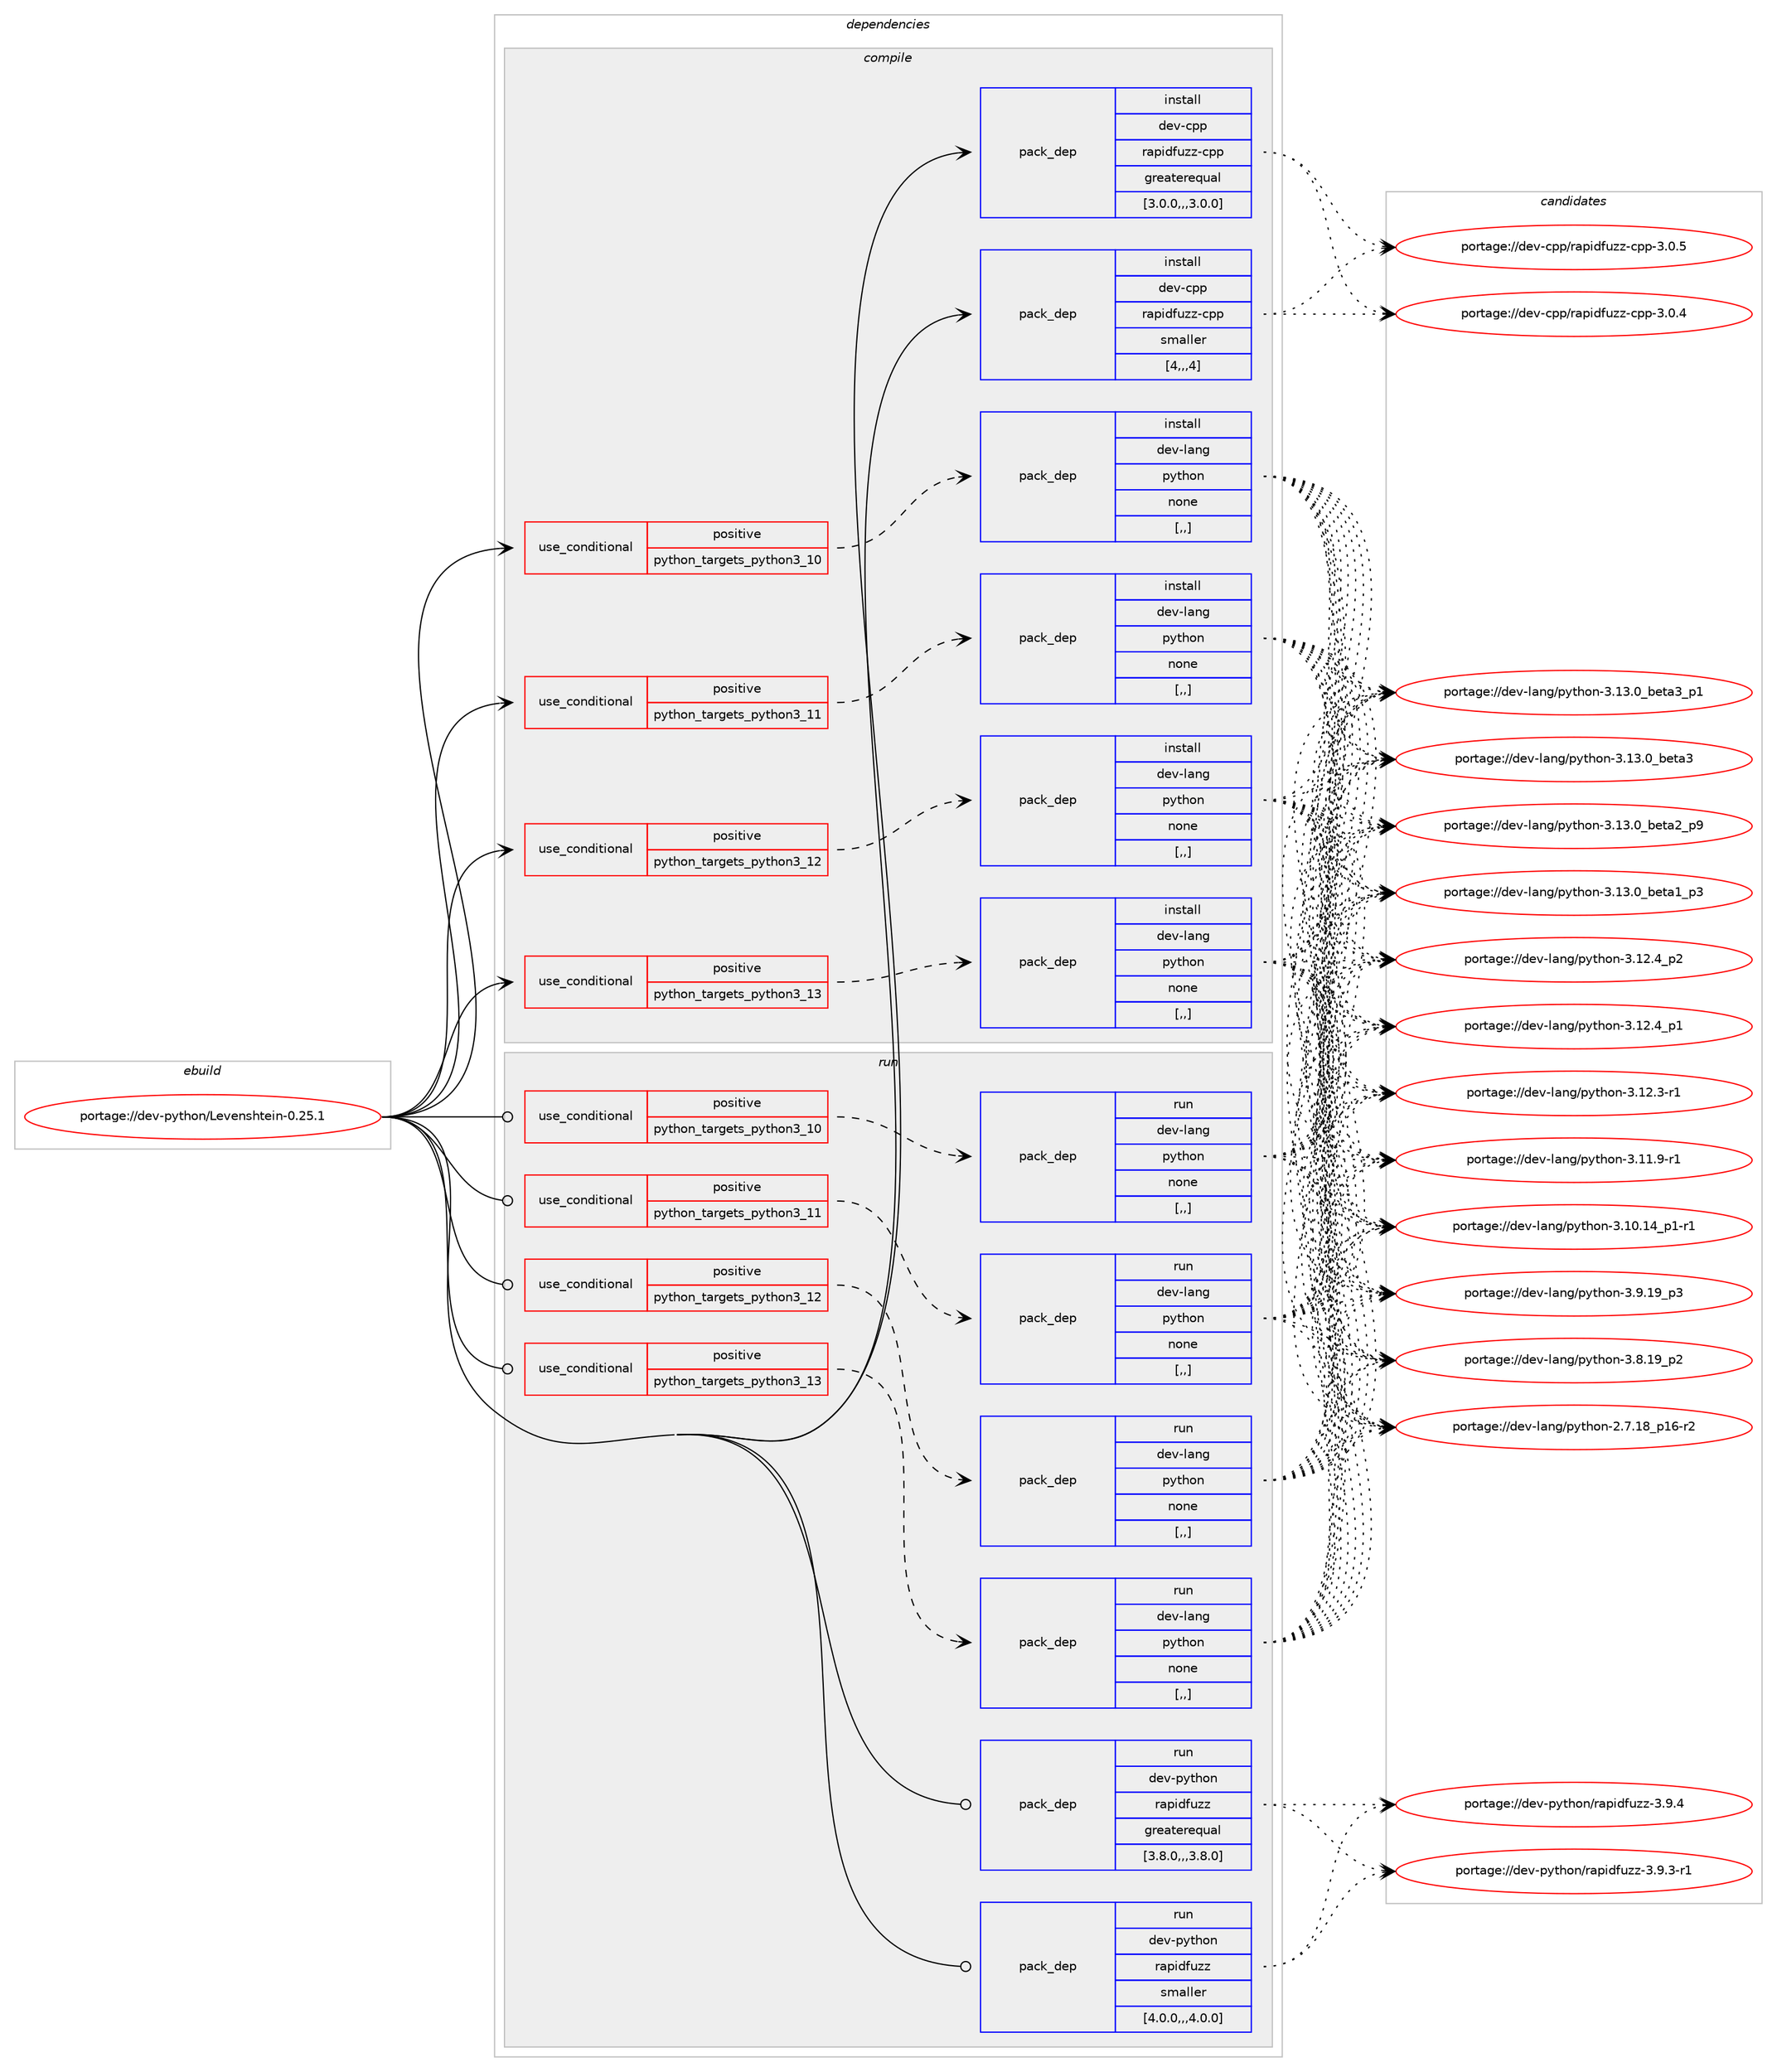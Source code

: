 digraph prolog {

# *************
# Graph options
# *************

newrank=true;
concentrate=true;
compound=true;
graph [rankdir=LR,fontname=Helvetica,fontsize=10,ranksep=1.5];#, ranksep=2.5, nodesep=0.2];
edge  [arrowhead=vee];
node  [fontname=Helvetica,fontsize=10];

# **********
# The ebuild
# **********

subgraph cluster_leftcol {
color=gray;
label=<<i>ebuild</i>>;
id [label="portage://dev-python/Levenshtein-0.25.1", color=red, width=4, href="../dev-python/Levenshtein-0.25.1.svg"];
}

# ****************
# The dependencies
# ****************

subgraph cluster_midcol {
color=gray;
label=<<i>dependencies</i>>;
subgraph cluster_compile {
fillcolor="#eeeeee";
style=filled;
label=<<i>compile</i>>;
subgraph cond30429 {
dependency140607 [label=<<TABLE BORDER="0" CELLBORDER="1" CELLSPACING="0" CELLPADDING="4"><TR><TD ROWSPAN="3" CELLPADDING="10">use_conditional</TD></TR><TR><TD>positive</TD></TR><TR><TD>python_targets_python3_10</TD></TR></TABLE>>, shape=none, color=red];
subgraph pack108936 {
dependency140608 [label=<<TABLE BORDER="0" CELLBORDER="1" CELLSPACING="0" CELLPADDING="4" WIDTH="220"><TR><TD ROWSPAN="6" CELLPADDING="30">pack_dep</TD></TR><TR><TD WIDTH="110">install</TD></TR><TR><TD>dev-lang</TD></TR><TR><TD>python</TD></TR><TR><TD>none</TD></TR><TR><TD>[,,]</TD></TR></TABLE>>, shape=none, color=blue];
}
dependency140607:e -> dependency140608:w [weight=20,style="dashed",arrowhead="vee"];
}
id:e -> dependency140607:w [weight=20,style="solid",arrowhead="vee"];
subgraph cond30430 {
dependency140609 [label=<<TABLE BORDER="0" CELLBORDER="1" CELLSPACING="0" CELLPADDING="4"><TR><TD ROWSPAN="3" CELLPADDING="10">use_conditional</TD></TR><TR><TD>positive</TD></TR><TR><TD>python_targets_python3_11</TD></TR></TABLE>>, shape=none, color=red];
subgraph pack108937 {
dependency140610 [label=<<TABLE BORDER="0" CELLBORDER="1" CELLSPACING="0" CELLPADDING="4" WIDTH="220"><TR><TD ROWSPAN="6" CELLPADDING="30">pack_dep</TD></TR><TR><TD WIDTH="110">install</TD></TR><TR><TD>dev-lang</TD></TR><TR><TD>python</TD></TR><TR><TD>none</TD></TR><TR><TD>[,,]</TD></TR></TABLE>>, shape=none, color=blue];
}
dependency140609:e -> dependency140610:w [weight=20,style="dashed",arrowhead="vee"];
}
id:e -> dependency140609:w [weight=20,style="solid",arrowhead="vee"];
subgraph cond30431 {
dependency140611 [label=<<TABLE BORDER="0" CELLBORDER="1" CELLSPACING="0" CELLPADDING="4"><TR><TD ROWSPAN="3" CELLPADDING="10">use_conditional</TD></TR><TR><TD>positive</TD></TR><TR><TD>python_targets_python3_12</TD></TR></TABLE>>, shape=none, color=red];
subgraph pack108938 {
dependency140612 [label=<<TABLE BORDER="0" CELLBORDER="1" CELLSPACING="0" CELLPADDING="4" WIDTH="220"><TR><TD ROWSPAN="6" CELLPADDING="30">pack_dep</TD></TR><TR><TD WIDTH="110">install</TD></TR><TR><TD>dev-lang</TD></TR><TR><TD>python</TD></TR><TR><TD>none</TD></TR><TR><TD>[,,]</TD></TR></TABLE>>, shape=none, color=blue];
}
dependency140611:e -> dependency140612:w [weight=20,style="dashed",arrowhead="vee"];
}
id:e -> dependency140611:w [weight=20,style="solid",arrowhead="vee"];
subgraph cond30432 {
dependency140613 [label=<<TABLE BORDER="0" CELLBORDER="1" CELLSPACING="0" CELLPADDING="4"><TR><TD ROWSPAN="3" CELLPADDING="10">use_conditional</TD></TR><TR><TD>positive</TD></TR><TR><TD>python_targets_python3_13</TD></TR></TABLE>>, shape=none, color=red];
subgraph pack108939 {
dependency140614 [label=<<TABLE BORDER="0" CELLBORDER="1" CELLSPACING="0" CELLPADDING="4" WIDTH="220"><TR><TD ROWSPAN="6" CELLPADDING="30">pack_dep</TD></TR><TR><TD WIDTH="110">install</TD></TR><TR><TD>dev-lang</TD></TR><TR><TD>python</TD></TR><TR><TD>none</TD></TR><TR><TD>[,,]</TD></TR></TABLE>>, shape=none, color=blue];
}
dependency140613:e -> dependency140614:w [weight=20,style="dashed",arrowhead="vee"];
}
id:e -> dependency140613:w [weight=20,style="solid",arrowhead="vee"];
subgraph pack108940 {
dependency140615 [label=<<TABLE BORDER="0" CELLBORDER="1" CELLSPACING="0" CELLPADDING="4" WIDTH="220"><TR><TD ROWSPAN="6" CELLPADDING="30">pack_dep</TD></TR><TR><TD WIDTH="110">install</TD></TR><TR><TD>dev-cpp</TD></TR><TR><TD>rapidfuzz-cpp</TD></TR><TR><TD>greaterequal</TD></TR><TR><TD>[3.0.0,,,3.0.0]</TD></TR></TABLE>>, shape=none, color=blue];
}
id:e -> dependency140615:w [weight=20,style="solid",arrowhead="vee"];
subgraph pack108941 {
dependency140616 [label=<<TABLE BORDER="0" CELLBORDER="1" CELLSPACING="0" CELLPADDING="4" WIDTH="220"><TR><TD ROWSPAN="6" CELLPADDING="30">pack_dep</TD></TR><TR><TD WIDTH="110">install</TD></TR><TR><TD>dev-cpp</TD></TR><TR><TD>rapidfuzz-cpp</TD></TR><TR><TD>smaller</TD></TR><TR><TD>[4,,,4]</TD></TR></TABLE>>, shape=none, color=blue];
}
id:e -> dependency140616:w [weight=20,style="solid",arrowhead="vee"];
}
subgraph cluster_compileandrun {
fillcolor="#eeeeee";
style=filled;
label=<<i>compile and run</i>>;
}
subgraph cluster_run {
fillcolor="#eeeeee";
style=filled;
label=<<i>run</i>>;
subgraph cond30433 {
dependency140617 [label=<<TABLE BORDER="0" CELLBORDER="1" CELLSPACING="0" CELLPADDING="4"><TR><TD ROWSPAN="3" CELLPADDING="10">use_conditional</TD></TR><TR><TD>positive</TD></TR><TR><TD>python_targets_python3_10</TD></TR></TABLE>>, shape=none, color=red];
subgraph pack108942 {
dependency140618 [label=<<TABLE BORDER="0" CELLBORDER="1" CELLSPACING="0" CELLPADDING="4" WIDTH="220"><TR><TD ROWSPAN="6" CELLPADDING="30">pack_dep</TD></TR><TR><TD WIDTH="110">run</TD></TR><TR><TD>dev-lang</TD></TR><TR><TD>python</TD></TR><TR><TD>none</TD></TR><TR><TD>[,,]</TD></TR></TABLE>>, shape=none, color=blue];
}
dependency140617:e -> dependency140618:w [weight=20,style="dashed",arrowhead="vee"];
}
id:e -> dependency140617:w [weight=20,style="solid",arrowhead="odot"];
subgraph cond30434 {
dependency140619 [label=<<TABLE BORDER="0" CELLBORDER="1" CELLSPACING="0" CELLPADDING="4"><TR><TD ROWSPAN="3" CELLPADDING="10">use_conditional</TD></TR><TR><TD>positive</TD></TR><TR><TD>python_targets_python3_11</TD></TR></TABLE>>, shape=none, color=red];
subgraph pack108943 {
dependency140620 [label=<<TABLE BORDER="0" CELLBORDER="1" CELLSPACING="0" CELLPADDING="4" WIDTH="220"><TR><TD ROWSPAN="6" CELLPADDING="30">pack_dep</TD></TR><TR><TD WIDTH="110">run</TD></TR><TR><TD>dev-lang</TD></TR><TR><TD>python</TD></TR><TR><TD>none</TD></TR><TR><TD>[,,]</TD></TR></TABLE>>, shape=none, color=blue];
}
dependency140619:e -> dependency140620:w [weight=20,style="dashed",arrowhead="vee"];
}
id:e -> dependency140619:w [weight=20,style="solid",arrowhead="odot"];
subgraph cond30435 {
dependency140621 [label=<<TABLE BORDER="0" CELLBORDER="1" CELLSPACING="0" CELLPADDING="4"><TR><TD ROWSPAN="3" CELLPADDING="10">use_conditional</TD></TR><TR><TD>positive</TD></TR><TR><TD>python_targets_python3_12</TD></TR></TABLE>>, shape=none, color=red];
subgraph pack108944 {
dependency140622 [label=<<TABLE BORDER="0" CELLBORDER="1" CELLSPACING="0" CELLPADDING="4" WIDTH="220"><TR><TD ROWSPAN="6" CELLPADDING="30">pack_dep</TD></TR><TR><TD WIDTH="110">run</TD></TR><TR><TD>dev-lang</TD></TR><TR><TD>python</TD></TR><TR><TD>none</TD></TR><TR><TD>[,,]</TD></TR></TABLE>>, shape=none, color=blue];
}
dependency140621:e -> dependency140622:w [weight=20,style="dashed",arrowhead="vee"];
}
id:e -> dependency140621:w [weight=20,style="solid",arrowhead="odot"];
subgraph cond30436 {
dependency140623 [label=<<TABLE BORDER="0" CELLBORDER="1" CELLSPACING="0" CELLPADDING="4"><TR><TD ROWSPAN="3" CELLPADDING="10">use_conditional</TD></TR><TR><TD>positive</TD></TR><TR><TD>python_targets_python3_13</TD></TR></TABLE>>, shape=none, color=red];
subgraph pack108945 {
dependency140624 [label=<<TABLE BORDER="0" CELLBORDER="1" CELLSPACING="0" CELLPADDING="4" WIDTH="220"><TR><TD ROWSPAN="6" CELLPADDING="30">pack_dep</TD></TR><TR><TD WIDTH="110">run</TD></TR><TR><TD>dev-lang</TD></TR><TR><TD>python</TD></TR><TR><TD>none</TD></TR><TR><TD>[,,]</TD></TR></TABLE>>, shape=none, color=blue];
}
dependency140623:e -> dependency140624:w [weight=20,style="dashed",arrowhead="vee"];
}
id:e -> dependency140623:w [weight=20,style="solid",arrowhead="odot"];
subgraph pack108946 {
dependency140625 [label=<<TABLE BORDER="0" CELLBORDER="1" CELLSPACING="0" CELLPADDING="4" WIDTH="220"><TR><TD ROWSPAN="6" CELLPADDING="30">pack_dep</TD></TR><TR><TD WIDTH="110">run</TD></TR><TR><TD>dev-python</TD></TR><TR><TD>rapidfuzz</TD></TR><TR><TD>greaterequal</TD></TR><TR><TD>[3.8.0,,,3.8.0]</TD></TR></TABLE>>, shape=none, color=blue];
}
id:e -> dependency140625:w [weight=20,style="solid",arrowhead="odot"];
subgraph pack108947 {
dependency140626 [label=<<TABLE BORDER="0" CELLBORDER="1" CELLSPACING="0" CELLPADDING="4" WIDTH="220"><TR><TD ROWSPAN="6" CELLPADDING="30">pack_dep</TD></TR><TR><TD WIDTH="110">run</TD></TR><TR><TD>dev-python</TD></TR><TR><TD>rapidfuzz</TD></TR><TR><TD>smaller</TD></TR><TR><TD>[4.0.0,,,4.0.0]</TD></TR></TABLE>>, shape=none, color=blue];
}
id:e -> dependency140626:w [weight=20,style="solid",arrowhead="odot"];
}
}

# **************
# The candidates
# **************

subgraph cluster_choices {
rank=same;
color=gray;
label=<<i>candidates</i>>;

subgraph choice108936 {
color=black;
nodesep=1;
choice10010111845108971101034711212111610411111045514649514648959810111697519511249 [label="portage://dev-lang/python-3.13.0_beta3_p1", color=red, width=4,href="../dev-lang/python-3.13.0_beta3_p1.svg"];
choice1001011184510897110103471121211161041111104551464951464895981011169751 [label="portage://dev-lang/python-3.13.0_beta3", color=red, width=4,href="../dev-lang/python-3.13.0_beta3.svg"];
choice10010111845108971101034711212111610411111045514649514648959810111697509511257 [label="portage://dev-lang/python-3.13.0_beta2_p9", color=red, width=4,href="../dev-lang/python-3.13.0_beta2_p9.svg"];
choice10010111845108971101034711212111610411111045514649514648959810111697499511251 [label="portage://dev-lang/python-3.13.0_beta1_p3", color=red, width=4,href="../dev-lang/python-3.13.0_beta1_p3.svg"];
choice100101118451089711010347112121116104111110455146495046529511250 [label="portage://dev-lang/python-3.12.4_p2", color=red, width=4,href="../dev-lang/python-3.12.4_p2.svg"];
choice100101118451089711010347112121116104111110455146495046529511249 [label="portage://dev-lang/python-3.12.4_p1", color=red, width=4,href="../dev-lang/python-3.12.4_p1.svg"];
choice100101118451089711010347112121116104111110455146495046514511449 [label="portage://dev-lang/python-3.12.3-r1", color=red, width=4,href="../dev-lang/python-3.12.3-r1.svg"];
choice100101118451089711010347112121116104111110455146494946574511449 [label="portage://dev-lang/python-3.11.9-r1", color=red, width=4,href="../dev-lang/python-3.11.9-r1.svg"];
choice100101118451089711010347112121116104111110455146494846495295112494511449 [label="portage://dev-lang/python-3.10.14_p1-r1", color=red, width=4,href="../dev-lang/python-3.10.14_p1-r1.svg"];
choice100101118451089711010347112121116104111110455146574649579511251 [label="portage://dev-lang/python-3.9.19_p3", color=red, width=4,href="../dev-lang/python-3.9.19_p3.svg"];
choice100101118451089711010347112121116104111110455146564649579511250 [label="portage://dev-lang/python-3.8.19_p2", color=red, width=4,href="../dev-lang/python-3.8.19_p2.svg"];
choice100101118451089711010347112121116104111110455046554649569511249544511450 [label="portage://dev-lang/python-2.7.18_p16-r2", color=red, width=4,href="../dev-lang/python-2.7.18_p16-r2.svg"];
dependency140608:e -> choice10010111845108971101034711212111610411111045514649514648959810111697519511249:w [style=dotted,weight="100"];
dependency140608:e -> choice1001011184510897110103471121211161041111104551464951464895981011169751:w [style=dotted,weight="100"];
dependency140608:e -> choice10010111845108971101034711212111610411111045514649514648959810111697509511257:w [style=dotted,weight="100"];
dependency140608:e -> choice10010111845108971101034711212111610411111045514649514648959810111697499511251:w [style=dotted,weight="100"];
dependency140608:e -> choice100101118451089711010347112121116104111110455146495046529511250:w [style=dotted,weight="100"];
dependency140608:e -> choice100101118451089711010347112121116104111110455146495046529511249:w [style=dotted,weight="100"];
dependency140608:e -> choice100101118451089711010347112121116104111110455146495046514511449:w [style=dotted,weight="100"];
dependency140608:e -> choice100101118451089711010347112121116104111110455146494946574511449:w [style=dotted,weight="100"];
dependency140608:e -> choice100101118451089711010347112121116104111110455146494846495295112494511449:w [style=dotted,weight="100"];
dependency140608:e -> choice100101118451089711010347112121116104111110455146574649579511251:w [style=dotted,weight="100"];
dependency140608:e -> choice100101118451089711010347112121116104111110455146564649579511250:w [style=dotted,weight="100"];
dependency140608:e -> choice100101118451089711010347112121116104111110455046554649569511249544511450:w [style=dotted,weight="100"];
}
subgraph choice108937 {
color=black;
nodesep=1;
choice10010111845108971101034711212111610411111045514649514648959810111697519511249 [label="portage://dev-lang/python-3.13.0_beta3_p1", color=red, width=4,href="../dev-lang/python-3.13.0_beta3_p1.svg"];
choice1001011184510897110103471121211161041111104551464951464895981011169751 [label="portage://dev-lang/python-3.13.0_beta3", color=red, width=4,href="../dev-lang/python-3.13.0_beta3.svg"];
choice10010111845108971101034711212111610411111045514649514648959810111697509511257 [label="portage://dev-lang/python-3.13.0_beta2_p9", color=red, width=4,href="../dev-lang/python-3.13.0_beta2_p9.svg"];
choice10010111845108971101034711212111610411111045514649514648959810111697499511251 [label="portage://dev-lang/python-3.13.0_beta1_p3", color=red, width=4,href="../dev-lang/python-3.13.0_beta1_p3.svg"];
choice100101118451089711010347112121116104111110455146495046529511250 [label="portage://dev-lang/python-3.12.4_p2", color=red, width=4,href="../dev-lang/python-3.12.4_p2.svg"];
choice100101118451089711010347112121116104111110455146495046529511249 [label="portage://dev-lang/python-3.12.4_p1", color=red, width=4,href="../dev-lang/python-3.12.4_p1.svg"];
choice100101118451089711010347112121116104111110455146495046514511449 [label="portage://dev-lang/python-3.12.3-r1", color=red, width=4,href="../dev-lang/python-3.12.3-r1.svg"];
choice100101118451089711010347112121116104111110455146494946574511449 [label="portage://dev-lang/python-3.11.9-r1", color=red, width=4,href="../dev-lang/python-3.11.9-r1.svg"];
choice100101118451089711010347112121116104111110455146494846495295112494511449 [label="portage://dev-lang/python-3.10.14_p1-r1", color=red, width=4,href="../dev-lang/python-3.10.14_p1-r1.svg"];
choice100101118451089711010347112121116104111110455146574649579511251 [label="portage://dev-lang/python-3.9.19_p3", color=red, width=4,href="../dev-lang/python-3.9.19_p3.svg"];
choice100101118451089711010347112121116104111110455146564649579511250 [label="portage://dev-lang/python-3.8.19_p2", color=red, width=4,href="../dev-lang/python-3.8.19_p2.svg"];
choice100101118451089711010347112121116104111110455046554649569511249544511450 [label="portage://dev-lang/python-2.7.18_p16-r2", color=red, width=4,href="../dev-lang/python-2.7.18_p16-r2.svg"];
dependency140610:e -> choice10010111845108971101034711212111610411111045514649514648959810111697519511249:w [style=dotted,weight="100"];
dependency140610:e -> choice1001011184510897110103471121211161041111104551464951464895981011169751:w [style=dotted,weight="100"];
dependency140610:e -> choice10010111845108971101034711212111610411111045514649514648959810111697509511257:w [style=dotted,weight="100"];
dependency140610:e -> choice10010111845108971101034711212111610411111045514649514648959810111697499511251:w [style=dotted,weight="100"];
dependency140610:e -> choice100101118451089711010347112121116104111110455146495046529511250:w [style=dotted,weight="100"];
dependency140610:e -> choice100101118451089711010347112121116104111110455146495046529511249:w [style=dotted,weight="100"];
dependency140610:e -> choice100101118451089711010347112121116104111110455146495046514511449:w [style=dotted,weight="100"];
dependency140610:e -> choice100101118451089711010347112121116104111110455146494946574511449:w [style=dotted,weight="100"];
dependency140610:e -> choice100101118451089711010347112121116104111110455146494846495295112494511449:w [style=dotted,weight="100"];
dependency140610:e -> choice100101118451089711010347112121116104111110455146574649579511251:w [style=dotted,weight="100"];
dependency140610:e -> choice100101118451089711010347112121116104111110455146564649579511250:w [style=dotted,weight="100"];
dependency140610:e -> choice100101118451089711010347112121116104111110455046554649569511249544511450:w [style=dotted,weight="100"];
}
subgraph choice108938 {
color=black;
nodesep=1;
choice10010111845108971101034711212111610411111045514649514648959810111697519511249 [label="portage://dev-lang/python-3.13.0_beta3_p1", color=red, width=4,href="../dev-lang/python-3.13.0_beta3_p1.svg"];
choice1001011184510897110103471121211161041111104551464951464895981011169751 [label="portage://dev-lang/python-3.13.0_beta3", color=red, width=4,href="../dev-lang/python-3.13.0_beta3.svg"];
choice10010111845108971101034711212111610411111045514649514648959810111697509511257 [label="portage://dev-lang/python-3.13.0_beta2_p9", color=red, width=4,href="../dev-lang/python-3.13.0_beta2_p9.svg"];
choice10010111845108971101034711212111610411111045514649514648959810111697499511251 [label="portage://dev-lang/python-3.13.0_beta1_p3", color=red, width=4,href="../dev-lang/python-3.13.0_beta1_p3.svg"];
choice100101118451089711010347112121116104111110455146495046529511250 [label="portage://dev-lang/python-3.12.4_p2", color=red, width=4,href="../dev-lang/python-3.12.4_p2.svg"];
choice100101118451089711010347112121116104111110455146495046529511249 [label="portage://dev-lang/python-3.12.4_p1", color=red, width=4,href="../dev-lang/python-3.12.4_p1.svg"];
choice100101118451089711010347112121116104111110455146495046514511449 [label="portage://dev-lang/python-3.12.3-r1", color=red, width=4,href="../dev-lang/python-3.12.3-r1.svg"];
choice100101118451089711010347112121116104111110455146494946574511449 [label="portage://dev-lang/python-3.11.9-r1", color=red, width=4,href="../dev-lang/python-3.11.9-r1.svg"];
choice100101118451089711010347112121116104111110455146494846495295112494511449 [label="portage://dev-lang/python-3.10.14_p1-r1", color=red, width=4,href="../dev-lang/python-3.10.14_p1-r1.svg"];
choice100101118451089711010347112121116104111110455146574649579511251 [label="portage://dev-lang/python-3.9.19_p3", color=red, width=4,href="../dev-lang/python-3.9.19_p3.svg"];
choice100101118451089711010347112121116104111110455146564649579511250 [label="portage://dev-lang/python-3.8.19_p2", color=red, width=4,href="../dev-lang/python-3.8.19_p2.svg"];
choice100101118451089711010347112121116104111110455046554649569511249544511450 [label="portage://dev-lang/python-2.7.18_p16-r2", color=red, width=4,href="../dev-lang/python-2.7.18_p16-r2.svg"];
dependency140612:e -> choice10010111845108971101034711212111610411111045514649514648959810111697519511249:w [style=dotted,weight="100"];
dependency140612:e -> choice1001011184510897110103471121211161041111104551464951464895981011169751:w [style=dotted,weight="100"];
dependency140612:e -> choice10010111845108971101034711212111610411111045514649514648959810111697509511257:w [style=dotted,weight="100"];
dependency140612:e -> choice10010111845108971101034711212111610411111045514649514648959810111697499511251:w [style=dotted,weight="100"];
dependency140612:e -> choice100101118451089711010347112121116104111110455146495046529511250:w [style=dotted,weight="100"];
dependency140612:e -> choice100101118451089711010347112121116104111110455146495046529511249:w [style=dotted,weight="100"];
dependency140612:e -> choice100101118451089711010347112121116104111110455146495046514511449:w [style=dotted,weight="100"];
dependency140612:e -> choice100101118451089711010347112121116104111110455146494946574511449:w [style=dotted,weight="100"];
dependency140612:e -> choice100101118451089711010347112121116104111110455146494846495295112494511449:w [style=dotted,weight="100"];
dependency140612:e -> choice100101118451089711010347112121116104111110455146574649579511251:w [style=dotted,weight="100"];
dependency140612:e -> choice100101118451089711010347112121116104111110455146564649579511250:w [style=dotted,weight="100"];
dependency140612:e -> choice100101118451089711010347112121116104111110455046554649569511249544511450:w [style=dotted,weight="100"];
}
subgraph choice108939 {
color=black;
nodesep=1;
choice10010111845108971101034711212111610411111045514649514648959810111697519511249 [label="portage://dev-lang/python-3.13.0_beta3_p1", color=red, width=4,href="../dev-lang/python-3.13.0_beta3_p1.svg"];
choice1001011184510897110103471121211161041111104551464951464895981011169751 [label="portage://dev-lang/python-3.13.0_beta3", color=red, width=4,href="../dev-lang/python-3.13.0_beta3.svg"];
choice10010111845108971101034711212111610411111045514649514648959810111697509511257 [label="portage://dev-lang/python-3.13.0_beta2_p9", color=red, width=4,href="../dev-lang/python-3.13.0_beta2_p9.svg"];
choice10010111845108971101034711212111610411111045514649514648959810111697499511251 [label="portage://dev-lang/python-3.13.0_beta1_p3", color=red, width=4,href="../dev-lang/python-3.13.0_beta1_p3.svg"];
choice100101118451089711010347112121116104111110455146495046529511250 [label="portage://dev-lang/python-3.12.4_p2", color=red, width=4,href="../dev-lang/python-3.12.4_p2.svg"];
choice100101118451089711010347112121116104111110455146495046529511249 [label="portage://dev-lang/python-3.12.4_p1", color=red, width=4,href="../dev-lang/python-3.12.4_p1.svg"];
choice100101118451089711010347112121116104111110455146495046514511449 [label="portage://dev-lang/python-3.12.3-r1", color=red, width=4,href="../dev-lang/python-3.12.3-r1.svg"];
choice100101118451089711010347112121116104111110455146494946574511449 [label="portage://dev-lang/python-3.11.9-r1", color=red, width=4,href="../dev-lang/python-3.11.9-r1.svg"];
choice100101118451089711010347112121116104111110455146494846495295112494511449 [label="portage://dev-lang/python-3.10.14_p1-r1", color=red, width=4,href="../dev-lang/python-3.10.14_p1-r1.svg"];
choice100101118451089711010347112121116104111110455146574649579511251 [label="portage://dev-lang/python-3.9.19_p3", color=red, width=4,href="../dev-lang/python-3.9.19_p3.svg"];
choice100101118451089711010347112121116104111110455146564649579511250 [label="portage://dev-lang/python-3.8.19_p2", color=red, width=4,href="../dev-lang/python-3.8.19_p2.svg"];
choice100101118451089711010347112121116104111110455046554649569511249544511450 [label="portage://dev-lang/python-2.7.18_p16-r2", color=red, width=4,href="../dev-lang/python-2.7.18_p16-r2.svg"];
dependency140614:e -> choice10010111845108971101034711212111610411111045514649514648959810111697519511249:w [style=dotted,weight="100"];
dependency140614:e -> choice1001011184510897110103471121211161041111104551464951464895981011169751:w [style=dotted,weight="100"];
dependency140614:e -> choice10010111845108971101034711212111610411111045514649514648959810111697509511257:w [style=dotted,weight="100"];
dependency140614:e -> choice10010111845108971101034711212111610411111045514649514648959810111697499511251:w [style=dotted,weight="100"];
dependency140614:e -> choice100101118451089711010347112121116104111110455146495046529511250:w [style=dotted,weight="100"];
dependency140614:e -> choice100101118451089711010347112121116104111110455146495046529511249:w [style=dotted,weight="100"];
dependency140614:e -> choice100101118451089711010347112121116104111110455146495046514511449:w [style=dotted,weight="100"];
dependency140614:e -> choice100101118451089711010347112121116104111110455146494946574511449:w [style=dotted,weight="100"];
dependency140614:e -> choice100101118451089711010347112121116104111110455146494846495295112494511449:w [style=dotted,weight="100"];
dependency140614:e -> choice100101118451089711010347112121116104111110455146574649579511251:w [style=dotted,weight="100"];
dependency140614:e -> choice100101118451089711010347112121116104111110455146564649579511250:w [style=dotted,weight="100"];
dependency140614:e -> choice100101118451089711010347112121116104111110455046554649569511249544511450:w [style=dotted,weight="100"];
}
subgraph choice108940 {
color=black;
nodesep=1;
choice100101118459911211247114971121051001021171221224599112112455146484653 [label="portage://dev-cpp/rapidfuzz-cpp-3.0.5", color=red, width=4,href="../dev-cpp/rapidfuzz-cpp-3.0.5.svg"];
choice100101118459911211247114971121051001021171221224599112112455146484652 [label="portage://dev-cpp/rapidfuzz-cpp-3.0.4", color=red, width=4,href="../dev-cpp/rapidfuzz-cpp-3.0.4.svg"];
dependency140615:e -> choice100101118459911211247114971121051001021171221224599112112455146484653:w [style=dotted,weight="100"];
dependency140615:e -> choice100101118459911211247114971121051001021171221224599112112455146484652:w [style=dotted,weight="100"];
}
subgraph choice108941 {
color=black;
nodesep=1;
choice100101118459911211247114971121051001021171221224599112112455146484653 [label="portage://dev-cpp/rapidfuzz-cpp-3.0.5", color=red, width=4,href="../dev-cpp/rapidfuzz-cpp-3.0.5.svg"];
choice100101118459911211247114971121051001021171221224599112112455146484652 [label="portage://dev-cpp/rapidfuzz-cpp-3.0.4", color=red, width=4,href="../dev-cpp/rapidfuzz-cpp-3.0.4.svg"];
dependency140616:e -> choice100101118459911211247114971121051001021171221224599112112455146484653:w [style=dotted,weight="100"];
dependency140616:e -> choice100101118459911211247114971121051001021171221224599112112455146484652:w [style=dotted,weight="100"];
}
subgraph choice108942 {
color=black;
nodesep=1;
choice10010111845108971101034711212111610411111045514649514648959810111697519511249 [label="portage://dev-lang/python-3.13.0_beta3_p1", color=red, width=4,href="../dev-lang/python-3.13.0_beta3_p1.svg"];
choice1001011184510897110103471121211161041111104551464951464895981011169751 [label="portage://dev-lang/python-3.13.0_beta3", color=red, width=4,href="../dev-lang/python-3.13.0_beta3.svg"];
choice10010111845108971101034711212111610411111045514649514648959810111697509511257 [label="portage://dev-lang/python-3.13.0_beta2_p9", color=red, width=4,href="../dev-lang/python-3.13.0_beta2_p9.svg"];
choice10010111845108971101034711212111610411111045514649514648959810111697499511251 [label="portage://dev-lang/python-3.13.0_beta1_p3", color=red, width=4,href="../dev-lang/python-3.13.0_beta1_p3.svg"];
choice100101118451089711010347112121116104111110455146495046529511250 [label="portage://dev-lang/python-3.12.4_p2", color=red, width=4,href="../dev-lang/python-3.12.4_p2.svg"];
choice100101118451089711010347112121116104111110455146495046529511249 [label="portage://dev-lang/python-3.12.4_p1", color=red, width=4,href="../dev-lang/python-3.12.4_p1.svg"];
choice100101118451089711010347112121116104111110455146495046514511449 [label="portage://dev-lang/python-3.12.3-r1", color=red, width=4,href="../dev-lang/python-3.12.3-r1.svg"];
choice100101118451089711010347112121116104111110455146494946574511449 [label="portage://dev-lang/python-3.11.9-r1", color=red, width=4,href="../dev-lang/python-3.11.9-r1.svg"];
choice100101118451089711010347112121116104111110455146494846495295112494511449 [label="portage://dev-lang/python-3.10.14_p1-r1", color=red, width=4,href="../dev-lang/python-3.10.14_p1-r1.svg"];
choice100101118451089711010347112121116104111110455146574649579511251 [label="portage://dev-lang/python-3.9.19_p3", color=red, width=4,href="../dev-lang/python-3.9.19_p3.svg"];
choice100101118451089711010347112121116104111110455146564649579511250 [label="portage://dev-lang/python-3.8.19_p2", color=red, width=4,href="../dev-lang/python-3.8.19_p2.svg"];
choice100101118451089711010347112121116104111110455046554649569511249544511450 [label="portage://dev-lang/python-2.7.18_p16-r2", color=red, width=4,href="../dev-lang/python-2.7.18_p16-r2.svg"];
dependency140618:e -> choice10010111845108971101034711212111610411111045514649514648959810111697519511249:w [style=dotted,weight="100"];
dependency140618:e -> choice1001011184510897110103471121211161041111104551464951464895981011169751:w [style=dotted,weight="100"];
dependency140618:e -> choice10010111845108971101034711212111610411111045514649514648959810111697509511257:w [style=dotted,weight="100"];
dependency140618:e -> choice10010111845108971101034711212111610411111045514649514648959810111697499511251:w [style=dotted,weight="100"];
dependency140618:e -> choice100101118451089711010347112121116104111110455146495046529511250:w [style=dotted,weight="100"];
dependency140618:e -> choice100101118451089711010347112121116104111110455146495046529511249:w [style=dotted,weight="100"];
dependency140618:e -> choice100101118451089711010347112121116104111110455146495046514511449:w [style=dotted,weight="100"];
dependency140618:e -> choice100101118451089711010347112121116104111110455146494946574511449:w [style=dotted,weight="100"];
dependency140618:e -> choice100101118451089711010347112121116104111110455146494846495295112494511449:w [style=dotted,weight="100"];
dependency140618:e -> choice100101118451089711010347112121116104111110455146574649579511251:w [style=dotted,weight="100"];
dependency140618:e -> choice100101118451089711010347112121116104111110455146564649579511250:w [style=dotted,weight="100"];
dependency140618:e -> choice100101118451089711010347112121116104111110455046554649569511249544511450:w [style=dotted,weight="100"];
}
subgraph choice108943 {
color=black;
nodesep=1;
choice10010111845108971101034711212111610411111045514649514648959810111697519511249 [label="portage://dev-lang/python-3.13.0_beta3_p1", color=red, width=4,href="../dev-lang/python-3.13.0_beta3_p1.svg"];
choice1001011184510897110103471121211161041111104551464951464895981011169751 [label="portage://dev-lang/python-3.13.0_beta3", color=red, width=4,href="../dev-lang/python-3.13.0_beta3.svg"];
choice10010111845108971101034711212111610411111045514649514648959810111697509511257 [label="portage://dev-lang/python-3.13.0_beta2_p9", color=red, width=4,href="../dev-lang/python-3.13.0_beta2_p9.svg"];
choice10010111845108971101034711212111610411111045514649514648959810111697499511251 [label="portage://dev-lang/python-3.13.0_beta1_p3", color=red, width=4,href="../dev-lang/python-3.13.0_beta1_p3.svg"];
choice100101118451089711010347112121116104111110455146495046529511250 [label="portage://dev-lang/python-3.12.4_p2", color=red, width=4,href="../dev-lang/python-3.12.4_p2.svg"];
choice100101118451089711010347112121116104111110455146495046529511249 [label="portage://dev-lang/python-3.12.4_p1", color=red, width=4,href="../dev-lang/python-3.12.4_p1.svg"];
choice100101118451089711010347112121116104111110455146495046514511449 [label="portage://dev-lang/python-3.12.3-r1", color=red, width=4,href="../dev-lang/python-3.12.3-r1.svg"];
choice100101118451089711010347112121116104111110455146494946574511449 [label="portage://dev-lang/python-3.11.9-r1", color=red, width=4,href="../dev-lang/python-3.11.9-r1.svg"];
choice100101118451089711010347112121116104111110455146494846495295112494511449 [label="portage://dev-lang/python-3.10.14_p1-r1", color=red, width=4,href="../dev-lang/python-3.10.14_p1-r1.svg"];
choice100101118451089711010347112121116104111110455146574649579511251 [label="portage://dev-lang/python-3.9.19_p3", color=red, width=4,href="../dev-lang/python-3.9.19_p3.svg"];
choice100101118451089711010347112121116104111110455146564649579511250 [label="portage://dev-lang/python-3.8.19_p2", color=red, width=4,href="../dev-lang/python-3.8.19_p2.svg"];
choice100101118451089711010347112121116104111110455046554649569511249544511450 [label="portage://dev-lang/python-2.7.18_p16-r2", color=red, width=4,href="../dev-lang/python-2.7.18_p16-r2.svg"];
dependency140620:e -> choice10010111845108971101034711212111610411111045514649514648959810111697519511249:w [style=dotted,weight="100"];
dependency140620:e -> choice1001011184510897110103471121211161041111104551464951464895981011169751:w [style=dotted,weight="100"];
dependency140620:e -> choice10010111845108971101034711212111610411111045514649514648959810111697509511257:w [style=dotted,weight="100"];
dependency140620:e -> choice10010111845108971101034711212111610411111045514649514648959810111697499511251:w [style=dotted,weight="100"];
dependency140620:e -> choice100101118451089711010347112121116104111110455146495046529511250:w [style=dotted,weight="100"];
dependency140620:e -> choice100101118451089711010347112121116104111110455146495046529511249:w [style=dotted,weight="100"];
dependency140620:e -> choice100101118451089711010347112121116104111110455146495046514511449:w [style=dotted,weight="100"];
dependency140620:e -> choice100101118451089711010347112121116104111110455146494946574511449:w [style=dotted,weight="100"];
dependency140620:e -> choice100101118451089711010347112121116104111110455146494846495295112494511449:w [style=dotted,weight="100"];
dependency140620:e -> choice100101118451089711010347112121116104111110455146574649579511251:w [style=dotted,weight="100"];
dependency140620:e -> choice100101118451089711010347112121116104111110455146564649579511250:w [style=dotted,weight="100"];
dependency140620:e -> choice100101118451089711010347112121116104111110455046554649569511249544511450:w [style=dotted,weight="100"];
}
subgraph choice108944 {
color=black;
nodesep=1;
choice10010111845108971101034711212111610411111045514649514648959810111697519511249 [label="portage://dev-lang/python-3.13.0_beta3_p1", color=red, width=4,href="../dev-lang/python-3.13.0_beta3_p1.svg"];
choice1001011184510897110103471121211161041111104551464951464895981011169751 [label="portage://dev-lang/python-3.13.0_beta3", color=red, width=4,href="../dev-lang/python-3.13.0_beta3.svg"];
choice10010111845108971101034711212111610411111045514649514648959810111697509511257 [label="portage://dev-lang/python-3.13.0_beta2_p9", color=red, width=4,href="../dev-lang/python-3.13.0_beta2_p9.svg"];
choice10010111845108971101034711212111610411111045514649514648959810111697499511251 [label="portage://dev-lang/python-3.13.0_beta1_p3", color=red, width=4,href="../dev-lang/python-3.13.0_beta1_p3.svg"];
choice100101118451089711010347112121116104111110455146495046529511250 [label="portage://dev-lang/python-3.12.4_p2", color=red, width=4,href="../dev-lang/python-3.12.4_p2.svg"];
choice100101118451089711010347112121116104111110455146495046529511249 [label="portage://dev-lang/python-3.12.4_p1", color=red, width=4,href="../dev-lang/python-3.12.4_p1.svg"];
choice100101118451089711010347112121116104111110455146495046514511449 [label="portage://dev-lang/python-3.12.3-r1", color=red, width=4,href="../dev-lang/python-3.12.3-r1.svg"];
choice100101118451089711010347112121116104111110455146494946574511449 [label="portage://dev-lang/python-3.11.9-r1", color=red, width=4,href="../dev-lang/python-3.11.9-r1.svg"];
choice100101118451089711010347112121116104111110455146494846495295112494511449 [label="portage://dev-lang/python-3.10.14_p1-r1", color=red, width=4,href="../dev-lang/python-3.10.14_p1-r1.svg"];
choice100101118451089711010347112121116104111110455146574649579511251 [label="portage://dev-lang/python-3.9.19_p3", color=red, width=4,href="../dev-lang/python-3.9.19_p3.svg"];
choice100101118451089711010347112121116104111110455146564649579511250 [label="portage://dev-lang/python-3.8.19_p2", color=red, width=4,href="../dev-lang/python-3.8.19_p2.svg"];
choice100101118451089711010347112121116104111110455046554649569511249544511450 [label="portage://dev-lang/python-2.7.18_p16-r2", color=red, width=4,href="../dev-lang/python-2.7.18_p16-r2.svg"];
dependency140622:e -> choice10010111845108971101034711212111610411111045514649514648959810111697519511249:w [style=dotted,weight="100"];
dependency140622:e -> choice1001011184510897110103471121211161041111104551464951464895981011169751:w [style=dotted,weight="100"];
dependency140622:e -> choice10010111845108971101034711212111610411111045514649514648959810111697509511257:w [style=dotted,weight="100"];
dependency140622:e -> choice10010111845108971101034711212111610411111045514649514648959810111697499511251:w [style=dotted,weight="100"];
dependency140622:e -> choice100101118451089711010347112121116104111110455146495046529511250:w [style=dotted,weight="100"];
dependency140622:e -> choice100101118451089711010347112121116104111110455146495046529511249:w [style=dotted,weight="100"];
dependency140622:e -> choice100101118451089711010347112121116104111110455146495046514511449:w [style=dotted,weight="100"];
dependency140622:e -> choice100101118451089711010347112121116104111110455146494946574511449:w [style=dotted,weight="100"];
dependency140622:e -> choice100101118451089711010347112121116104111110455146494846495295112494511449:w [style=dotted,weight="100"];
dependency140622:e -> choice100101118451089711010347112121116104111110455146574649579511251:w [style=dotted,weight="100"];
dependency140622:e -> choice100101118451089711010347112121116104111110455146564649579511250:w [style=dotted,weight="100"];
dependency140622:e -> choice100101118451089711010347112121116104111110455046554649569511249544511450:w [style=dotted,weight="100"];
}
subgraph choice108945 {
color=black;
nodesep=1;
choice10010111845108971101034711212111610411111045514649514648959810111697519511249 [label="portage://dev-lang/python-3.13.0_beta3_p1", color=red, width=4,href="../dev-lang/python-3.13.0_beta3_p1.svg"];
choice1001011184510897110103471121211161041111104551464951464895981011169751 [label="portage://dev-lang/python-3.13.0_beta3", color=red, width=4,href="../dev-lang/python-3.13.0_beta3.svg"];
choice10010111845108971101034711212111610411111045514649514648959810111697509511257 [label="portage://dev-lang/python-3.13.0_beta2_p9", color=red, width=4,href="../dev-lang/python-3.13.0_beta2_p9.svg"];
choice10010111845108971101034711212111610411111045514649514648959810111697499511251 [label="portage://dev-lang/python-3.13.0_beta1_p3", color=red, width=4,href="../dev-lang/python-3.13.0_beta1_p3.svg"];
choice100101118451089711010347112121116104111110455146495046529511250 [label="portage://dev-lang/python-3.12.4_p2", color=red, width=4,href="../dev-lang/python-3.12.4_p2.svg"];
choice100101118451089711010347112121116104111110455146495046529511249 [label="portage://dev-lang/python-3.12.4_p1", color=red, width=4,href="../dev-lang/python-3.12.4_p1.svg"];
choice100101118451089711010347112121116104111110455146495046514511449 [label="portage://dev-lang/python-3.12.3-r1", color=red, width=4,href="../dev-lang/python-3.12.3-r1.svg"];
choice100101118451089711010347112121116104111110455146494946574511449 [label="portage://dev-lang/python-3.11.9-r1", color=red, width=4,href="../dev-lang/python-3.11.9-r1.svg"];
choice100101118451089711010347112121116104111110455146494846495295112494511449 [label="portage://dev-lang/python-3.10.14_p1-r1", color=red, width=4,href="../dev-lang/python-3.10.14_p1-r1.svg"];
choice100101118451089711010347112121116104111110455146574649579511251 [label="portage://dev-lang/python-3.9.19_p3", color=red, width=4,href="../dev-lang/python-3.9.19_p3.svg"];
choice100101118451089711010347112121116104111110455146564649579511250 [label="portage://dev-lang/python-3.8.19_p2", color=red, width=4,href="../dev-lang/python-3.8.19_p2.svg"];
choice100101118451089711010347112121116104111110455046554649569511249544511450 [label="portage://dev-lang/python-2.7.18_p16-r2", color=red, width=4,href="../dev-lang/python-2.7.18_p16-r2.svg"];
dependency140624:e -> choice10010111845108971101034711212111610411111045514649514648959810111697519511249:w [style=dotted,weight="100"];
dependency140624:e -> choice1001011184510897110103471121211161041111104551464951464895981011169751:w [style=dotted,weight="100"];
dependency140624:e -> choice10010111845108971101034711212111610411111045514649514648959810111697509511257:w [style=dotted,weight="100"];
dependency140624:e -> choice10010111845108971101034711212111610411111045514649514648959810111697499511251:w [style=dotted,weight="100"];
dependency140624:e -> choice100101118451089711010347112121116104111110455146495046529511250:w [style=dotted,weight="100"];
dependency140624:e -> choice100101118451089711010347112121116104111110455146495046529511249:w [style=dotted,weight="100"];
dependency140624:e -> choice100101118451089711010347112121116104111110455146495046514511449:w [style=dotted,weight="100"];
dependency140624:e -> choice100101118451089711010347112121116104111110455146494946574511449:w [style=dotted,weight="100"];
dependency140624:e -> choice100101118451089711010347112121116104111110455146494846495295112494511449:w [style=dotted,weight="100"];
dependency140624:e -> choice100101118451089711010347112121116104111110455146574649579511251:w [style=dotted,weight="100"];
dependency140624:e -> choice100101118451089711010347112121116104111110455146564649579511250:w [style=dotted,weight="100"];
dependency140624:e -> choice100101118451089711010347112121116104111110455046554649569511249544511450:w [style=dotted,weight="100"];
}
subgraph choice108946 {
color=black;
nodesep=1;
choice100101118451121211161041111104711497112105100102117122122455146574652 [label="portage://dev-python/rapidfuzz-3.9.4", color=red, width=4,href="../dev-python/rapidfuzz-3.9.4.svg"];
choice1001011184511212111610411111047114971121051001021171221224551465746514511449 [label="portage://dev-python/rapidfuzz-3.9.3-r1", color=red, width=4,href="../dev-python/rapidfuzz-3.9.3-r1.svg"];
dependency140625:e -> choice100101118451121211161041111104711497112105100102117122122455146574652:w [style=dotted,weight="100"];
dependency140625:e -> choice1001011184511212111610411111047114971121051001021171221224551465746514511449:w [style=dotted,weight="100"];
}
subgraph choice108947 {
color=black;
nodesep=1;
choice100101118451121211161041111104711497112105100102117122122455146574652 [label="portage://dev-python/rapidfuzz-3.9.4", color=red, width=4,href="../dev-python/rapidfuzz-3.9.4.svg"];
choice1001011184511212111610411111047114971121051001021171221224551465746514511449 [label="portage://dev-python/rapidfuzz-3.9.3-r1", color=red, width=4,href="../dev-python/rapidfuzz-3.9.3-r1.svg"];
dependency140626:e -> choice100101118451121211161041111104711497112105100102117122122455146574652:w [style=dotted,weight="100"];
dependency140626:e -> choice1001011184511212111610411111047114971121051001021171221224551465746514511449:w [style=dotted,weight="100"];
}
}

}
